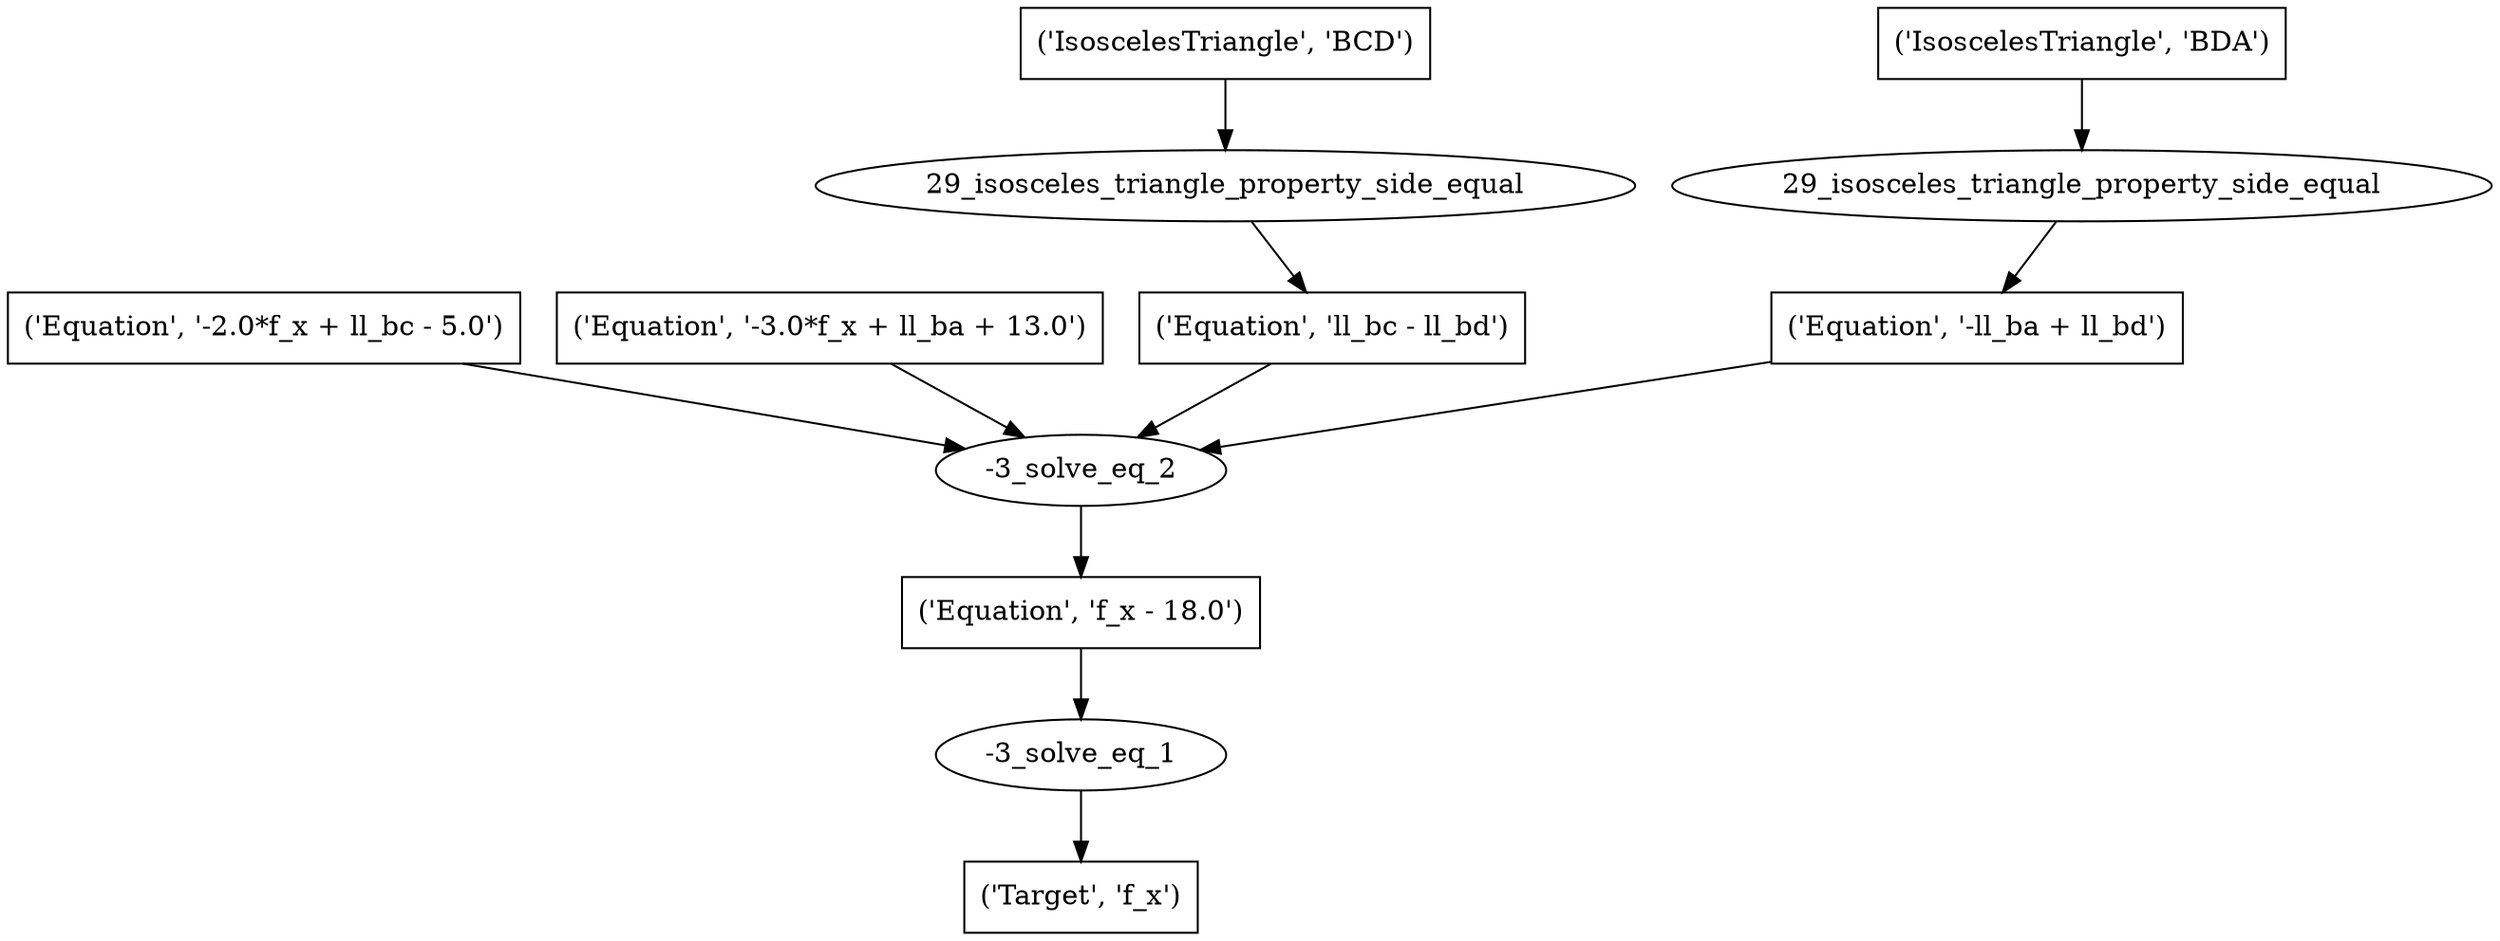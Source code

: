digraph 23 {
	0 [label="('Target', 'f_x')" shape=box]
	1 [label="-3_solve_eq_1"]
	1 -> 0
	2 [label="('Equation', 'f_x - 18.0')" shape=box]
	2 -> 1
	3 [label="-3_solve_eq_2"]
	3 -> 2
	4 [label="('Equation', '-2.0*f_x + ll_bc - 5.0')" shape=box]
	4 -> 3
	5 [label="('Equation', '-3.0*f_x + ll_ba + 13.0')" shape=box]
	5 -> 3
	6 [label="('Equation', 'll_bc - ll_bd')" shape=box]
	6 -> 3
	7 [label="('Equation', '-ll_ba + ll_bd')" shape=box]
	7 -> 3
	8 [label="29_isosceles_triangle_property_side_equal"]
	8 -> 6
	9 [label="('IsoscelesTriangle', 'BCD')" shape=box]
	9 -> 8
	10 [label="29_isosceles_triangle_property_side_equal"]
	10 -> 7
	11 [label="('IsoscelesTriangle', 'BDA')" shape=box]
	11 -> 10
}
